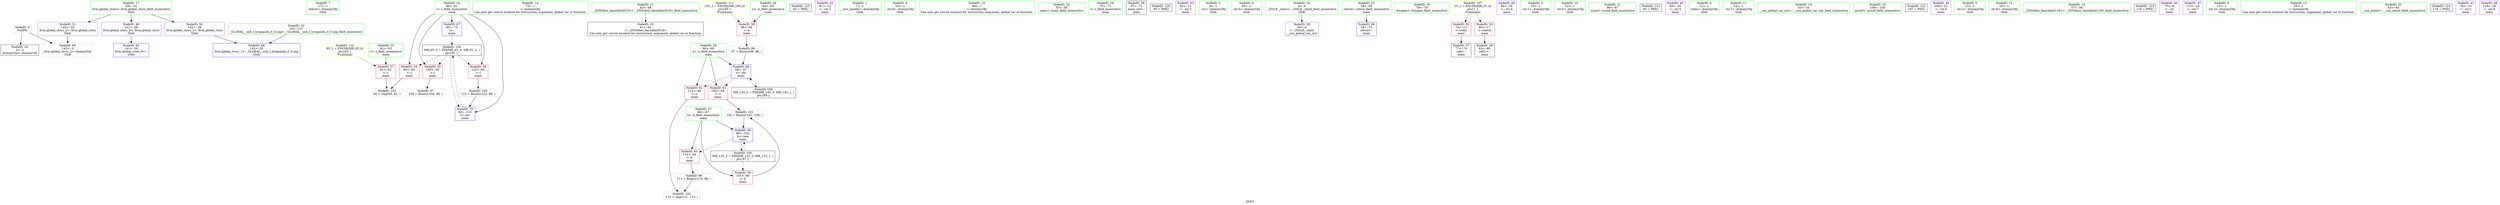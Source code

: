 digraph "SVFG" {
	label="SVFG";

	Node0x564fb68eb290 [shape=record,color=grey,label="{NodeID: 0\nNullPtr}"];
	Node0x564fb68eb290 -> Node0x564fb68fdb20[style=solid];
	Node0x564fb68eb290 -> Node0x564fb69005c0[style=solid];
	Node0x564fb68fc3d0 [shape=record,color=green,label="{NodeID: 7\n17\<--1\nstdout\<--dummyObj\nGlob }"];
	Node0x564fb68fe7a0 [shape=record,color=grey,label="{NodeID: 97\n105 = Binary(104, 98, )\n}"];
	Node0x564fb68fc900 [shape=record,color=green,label="{NodeID: 14\n73\<--1\n\<--dummyObj\nCan only get source location for instruction, argument, global var or function.}"];
	Node0x564fb69058d0 [shape=record,color=black,label="{NodeID: 104\nMR_6V_3 = PHI(MR_6V_4, MR_6V_2, )\npts\{61 \}\n}"];
	Node0x564fb69058d0 -> Node0x564fb68ffc70[style=dashed];
	Node0x564fb69058d0 -> Node0x564fb68ffd40[style=dashed];
	Node0x564fb69058d0 -> Node0x564fb68ffe10[style=dashed];
	Node0x564fb69058d0 -> Node0x564fb6900a00[style=dashed];
	Node0x564fb68fcf70 [shape=record,color=green,label="{NodeID: 21\n42\<--48\n_ZNSt8ios_base4InitD1Ev\<--_ZNSt8ios_base4InitD1Ev_field_insensitive\n}"];
	Node0x564fb68fcf70 -> Node0x564fb68fdc20[style=solid];
	Node0x564fb6907590 [shape=record,color=yellow,style=double,label="{NodeID: 111\n10V_1 = ENCHI(MR_10V_0)\npts\{65 \}\nFun[main]}"];
	Node0x564fb6907590 -> Node0x564fb68fffb0[style=dashed];
	Node0x564fb68fd580 [shape=record,color=green,label="{NodeID: 28\n68\<--69\nx\<--x_field_insensitive\nmain\n}"];
	Node0x564fb68fd580 -> Node0x564fb6900220[style=solid];
	Node0x564fb68fd580 -> Node0x564fb69002f0[style=solid];
	Node0x564fb68fd580 -> Node0x564fb6900860[style=solid];
	Node0x564fb68fdc20 [shape=record,color=black,label="{NodeID: 35\n41\<--42\n\<--_ZNSt8ios_base4InitD1Ev\nCan only get source location for instruction, argument, global var or function.}"];
	Node0x564fb690b540 [shape=record,color=black,label="{NodeID: 125\n40 = PHI()\n}"];
	Node0x564fb68fe200 [shape=record,color=purple,label="{NodeID: 42\n81\<--13\n\<--.str.2\nmain\n}"];
	Node0x564fb68ff7d0 [shape=record,color=purple,label="{NodeID: 49\n141\<--28\nllvm.global_ctors_0\<--llvm.global_ctors\nGlob }"];
	Node0x564fb68ff7d0 -> Node0x564fb69003c0[style=solid];
	Node0x564fb68ffe10 [shape=record,color=red,label="{NodeID: 56\n122\<--60\n\<--l\nmain\n}"];
	Node0x564fb68ffe10 -> Node0x564fb68fec20[style=solid];
	Node0x564fb69003c0 [shape=record,color=blue,label="{NodeID: 63\n141\<--29\nllvm.global_ctors_0\<--\nGlob }"];
	Node0x564fb6900a00 [shape=record,color=blue,label="{NodeID: 70\n60\<--123\nl\<--inc\nmain\n}"];
	Node0x564fb6900a00 -> Node0x564fb69058d0[style=dashed];
	Node0x564fb68eb320 [shape=record,color=green,label="{NodeID: 1\n7\<--1\n__dso_handle\<--dummyObj\nGlob }"];
	Node0x564fb68fc460 [shape=record,color=green,label="{NodeID: 8\n18\<--1\n.str.4\<--dummyObj\nGlob }"];
	Node0x564fb68fe920 [shape=record,color=grey,label="{NodeID: 98\n111 = Binary(110, 98, )\n}"];
	Node0x564fb68fe920 -> Node0x564fb6902df0[style=solid];
	Node0x564fb68fc9d0 [shape=record,color=green,label="{NodeID: 15\n98\<--1\n\<--dummyObj\nCan only get source location for instruction, argument, global var or function.}"];
	Node0x564fb6905dd0 [shape=record,color=black,label="{NodeID: 105\nMR_12V_2 = PHI(MR_12V_3, MR_12V_1, )\npts\{67 \}\n}"];
	Node0x564fb6905dd0 -> Node0x564fb6900080[style=dashed];
	Node0x564fb6905dd0 -> Node0x564fb6900930[style=dashed];
	Node0x564fb68fd070 [shape=record,color=green,label="{NodeID: 22\n55\<--56\nmain\<--main_field_insensitive\n}"];
	Node0x564fb68fd650 [shape=record,color=green,label="{NodeID: 29\n70\<--71\ni\<--i_field_insensitive\nmain\n}"];
	Node0x564fb68fdd20 [shape=record,color=black,label="{NodeID: 36\n57\<--73\nmain_ret\<--\nmain\n}"];
	Node0x564fb690b640 [shape=record,color=black,label="{NodeID: 126\n95 = PHI()\n}"];
	Node0x564fb68fe2d0 [shape=record,color=purple,label="{NodeID: 43\n82\<--15\n\<--.str.3\nmain\n}"];
	Node0x564fb68ff8d0 [shape=record,color=purple,label="{NodeID: 50\n142\<--28\nllvm.global_ctors_1\<--llvm.global_ctors\nGlob }"];
	Node0x564fb68ff8d0 -> Node0x564fb69004c0[style=solid];
	Node0x564fb68ffee0 [shape=record,color=red,label="{NodeID: 57\n91\<--62\n\<--t\nmain\n}"];
	Node0x564fb68ffee0 -> Node0x564fb6902f70[style=solid];
	Node0x564fb69004c0 [shape=record,color=blue,label="{NodeID: 64\n142\<--30\nllvm.global_ctors_1\<--_GLOBAL__sub_I_lympanda_0_0.cpp\nGlob }"];
	Node0x564fb68eb3b0 [shape=record,color=green,label="{NodeID: 2\n8\<--1\n.str\<--dummyObj\nGlob }"];
	Node0x564fb68fc4f0 [shape=record,color=green,label="{NodeID: 9\n20\<--1\n.str.5\<--dummyObj\nGlob }"];
	Node0x564fb68feaa0 [shape=record,color=grey,label="{NodeID: 99\n97 = Binary(98, 96, )\n}"];
	Node0x564fb68feaa0 -> Node0x564fb6900860[style=solid];
	Node0x564fb68fcaa0 [shape=record,color=green,label="{NodeID: 16\n4\<--6\n_ZStL8__ioinit\<--_ZStL8__ioinit_field_insensitive\nGlob }"];
	Node0x564fb68fcaa0 -> Node0x564fb68fdf90[style=solid];
	Node0x564fb69062d0 [shape=record,color=black,label="{NodeID: 106\nMR_14V_2 = PHI(MR_14V_3, MR_14V_1, )\npts\{69 \}\n}"];
	Node0x564fb69062d0 -> Node0x564fb6900860[style=dashed];
	Node0x564fb68fd170 [shape=record,color=green,label="{NodeID: 23\n58\<--59\nretval\<--retval_field_insensitive\nmain\n}"];
	Node0x564fb68fd170 -> Node0x564fb69006c0[style=solid];
	Node0x564fb68fd720 [shape=record,color=green,label="{NodeID: 30\n78\<--79\nfreopen\<--freopen_field_insensitive\n}"];
	Node0x564fb68fddf0 [shape=record,color=black,label="{NodeID: 37\n77\<--74\ncall\<--\nmain\n}"];
	Node0x564fb68fe3a0 [shape=record,color=purple,label="{NodeID: 44\n84\<--18\n\<--.str.4\nmain\n}"];
	Node0x564fb68ff9d0 [shape=record,color=purple,label="{NodeID: 51\n143\<--28\nllvm.global_ctors_2\<--llvm.global_ctors\nGlob }"];
	Node0x564fb68ff9d0 -> Node0x564fb69005c0[style=solid];
	Node0x564fb68fffb0 [shape=record,color=red,label="{NodeID: 58\n96\<--64\n\<--n\nmain\n}"];
	Node0x564fb68fffb0 -> Node0x564fb68feaa0[style=solid];
	Node0x564fb69005c0 [shape=record,color=blue, style = dotted,label="{NodeID: 65\n143\<--3\nllvm.global_ctors_2\<--dummyVal\nGlob }"];
	Node0x564fb68eb440 [shape=record,color=green,label="{NodeID: 3\n10\<--1\n.str.1\<--dummyObj\nGlob }"];
	Node0x564fb68fc5c0 [shape=record,color=green,label="{NodeID: 10\n22\<--1\n.str.6\<--dummyObj\nGlob }"];
	Node0x564fb68fec20 [shape=record,color=grey,label="{NodeID: 100\n123 = Binary(122, 98, )\n}"];
	Node0x564fb68fec20 -> Node0x564fb6900a00[style=solid];
	Node0x564fb68fcb70 [shape=record,color=green,label="{NodeID: 17\n28\<--32\nllvm.global_ctors\<--llvm.global_ctors_field_insensitive\nGlob }"];
	Node0x564fb68fcb70 -> Node0x564fb68ff7d0[style=solid];
	Node0x564fb68fcb70 -> Node0x564fb68ff8d0[style=solid];
	Node0x564fb68fcb70 -> Node0x564fb68ff9d0[style=solid];
	Node0x564fb69067d0 [shape=record,color=yellow,style=double,label="{NodeID: 107\n2V_1 = ENCHI(MR_2V_0)\npts\{1 \}\nFun[main]}"];
	Node0x564fb69067d0 -> Node0x564fb68ffad0[style=dashed];
	Node0x564fb69067d0 -> Node0x564fb68ffba0[style=dashed];
	Node0x564fb68fd240 [shape=record,color=green,label="{NodeID: 24\n60\<--61\nl\<--l_field_insensitive\nmain\n}"];
	Node0x564fb68fd240 -> Node0x564fb68ffc70[style=solid];
	Node0x564fb68fd240 -> Node0x564fb68ffd40[style=solid];
	Node0x564fb68fd240 -> Node0x564fb68ffe10[style=solid];
	Node0x564fb68fd240 -> Node0x564fb6900790[style=solid];
	Node0x564fb68fd240 -> Node0x564fb6900a00[style=solid];
	Node0x564fb68fd820 [shape=record,color=green,label="{NodeID: 31\n86\<--87\nscanf\<--scanf_field_insensitive\n}"];
	Node0x564fb67945e0 [shape=record,color=black,label="{NodeID: 121\n85 = PHI()\n}"];
	Node0x564fb68fdec0 [shape=record,color=black,label="{NodeID: 38\n83\<--80\ncall1\<--\nmain\n}"];
	Node0x564fb68fe470 [shape=record,color=purple,label="{NodeID: 45\n94\<--20\n\<--.str.5\nmain\n}"];
	Node0x564fb68ffad0 [shape=record,color=red,label="{NodeID: 52\n74\<--12\n\<--stdin\nmain\n}"];
	Node0x564fb68ffad0 -> Node0x564fb68fddf0[style=solid];
	Node0x564fb6900080 [shape=record,color=red,label="{NodeID: 59\n101\<--66\n\<--k\nmain\n}"];
	Node0x564fb6900080 -> Node0x564fb68feda0[style=solid];
	Node0x564fb69006c0 [shape=record,color=blue,label="{NodeID: 66\n58\<--73\nretval\<--\nmain\n}"];
	Node0x564fb68fba20 [shape=record,color=green,label="{NodeID: 4\n12\<--1\nstdin\<--dummyObj\nGlob }"];
	Node0x564fb68fc690 [shape=record,color=green,label="{NodeID: 11\n24\<--1\n.str.7\<--dummyObj\nGlob }"];
	Node0x564fb68feda0 [shape=record,color=grey,label="{NodeID: 101\n102 = Binary(101, 100, )\n}"];
	Node0x564fb68feda0 -> Node0x564fb6900930[style=solid];
	Node0x564fb68fcc70 [shape=record,color=green,label="{NodeID: 18\n33\<--34\n__cxx_global_var_init\<--__cxx_global_var_init_field_insensitive\n}"];
	Node0x564fb68fd310 [shape=record,color=green,label="{NodeID: 25\n62\<--63\nt\<--t_field_insensitive\nmain\n}"];
	Node0x564fb68fd310 -> Node0x564fb68ffee0[style=solid];
	Node0x564fb68fd920 [shape=record,color=green,label="{NodeID: 32\n108\<--109\nprintf\<--printf_field_insensitive\n}"];
	Node0x564fb690b240 [shape=record,color=black,label="{NodeID: 122\n107 = PHI()\n}"];
	Node0x564fb68fdf90 [shape=record,color=purple,label="{NodeID: 39\n39\<--4\n\<--_ZStL8__ioinit\n__cxx_global_var_init\n}"];
	Node0x564fb68fe540 [shape=record,color=purple,label="{NodeID: 46\n106\<--22\n\<--.str.6\nmain\n}"];
	Node0x564fb68ffba0 [shape=record,color=red,label="{NodeID: 53\n80\<--17\n\<--stdout\nmain\n}"];
	Node0x564fb68ffba0 -> Node0x564fb68fdec0[style=solid];
	Node0x564fb6900150 [shape=record,color=red,label="{NodeID: 60\n110\<--66\n\<--k\nmain\n}"];
	Node0x564fb6900150 -> Node0x564fb68fe920[style=solid];
	Node0x564fb6900790 [shape=record,color=blue,label="{NodeID: 67\n60\<--73\nl\<--\nmain\n}"];
	Node0x564fb6900790 -> Node0x564fb69058d0[style=dashed];
	Node0x564fb68fbab0 [shape=record,color=green,label="{NodeID: 5\n13\<--1\n.str.2\<--dummyObj\nGlob }"];
	Node0x564fb68fc760 [shape=record,color=green,label="{NodeID: 12\n26\<--1\n.str.8\<--dummyObj\nGlob }"];
	Node0x564fb6902df0 [shape=record,color=grey,label="{NodeID: 102\n113 = cmp(111, 112, )\n}"];
	Node0x564fb68fcd70 [shape=record,color=green,label="{NodeID: 19\n37\<--38\n_ZNSt8ios_base4InitC1Ev\<--_ZNSt8ios_base4InitC1Ev_field_insensitive\n}"];
	Node0x564fb68fd3e0 [shape=record,color=green,label="{NodeID: 26\n64\<--65\nn\<--n_field_insensitive\nmain\n}"];
	Node0x564fb68fd3e0 -> Node0x564fb68fffb0[style=solid];
	Node0x564fb68fda20 [shape=record,color=green,label="{NodeID: 33\n30\<--137\n_GLOBAL__sub_I_lympanda_0_0.cpp\<--_GLOBAL__sub_I_lympanda_0_0.cpp_field_insensitive\n}"];
	Node0x564fb68fda20 -> Node0x564fb69004c0[style=solid];
	Node0x564fb690b340 [shape=record,color=black,label="{NodeID: 123\n116 = PHI()\n}"];
	Node0x564fb68fe060 [shape=record,color=purple,label="{NodeID: 40\n75\<--8\n\<--.str\nmain\n}"];
	Node0x564fb68fe610 [shape=record,color=purple,label="{NodeID: 47\n115\<--24\n\<--.str.7\nmain\n}"];
	Node0x564fb68ffc70 [shape=record,color=red,label="{NodeID: 54\n90\<--60\n\<--l\nmain\n}"];
	Node0x564fb68ffc70 -> Node0x564fb6902f70[style=solid];
	Node0x564fb6900220 [shape=record,color=red,label="{NodeID: 61\n100\<--68\n\<--x\nmain\n}"];
	Node0x564fb6900220 -> Node0x564fb68feda0[style=solid];
	Node0x564fb6900860 [shape=record,color=blue,label="{NodeID: 68\n68\<--97\nx\<--shl\nmain\n}"];
	Node0x564fb6900860 -> Node0x564fb6900220[style=dashed];
	Node0x564fb6900860 -> Node0x564fb69002f0[style=dashed];
	Node0x564fb6900860 -> Node0x564fb69062d0[style=dashed];
	Node0x564fb68fbb40 [shape=record,color=green,label="{NodeID: 6\n15\<--1\n.str.3\<--dummyObj\nGlob }"];
	Node0x564fb68fc830 [shape=record,color=green,label="{NodeID: 13\n29\<--1\n\<--dummyObj\nCan only get source location for instruction, argument, global var or function.}"];
	Node0x564fb6902f70 [shape=record,color=grey,label="{NodeID: 103\n92 = cmp(90, 91, )\n}"];
	Node0x564fb68fce70 [shape=record,color=green,label="{NodeID: 20\n43\<--44\n__cxa_atexit\<--__cxa_atexit_field_insensitive\n}"];
	Node0x564fb69074b0 [shape=record,color=yellow,style=double,label="{NodeID: 110\n8V_1 = ENCHI(MR_8V_0)\npts\{63 \}\nFun[main]}"];
	Node0x564fb69074b0 -> Node0x564fb68ffee0[style=dashed];
	Node0x564fb68fd4b0 [shape=record,color=green,label="{NodeID: 27\n66\<--67\nk\<--k_field_insensitive\nmain\n}"];
	Node0x564fb68fd4b0 -> Node0x564fb6900080[style=solid];
	Node0x564fb68fd4b0 -> Node0x564fb6900150[style=solid];
	Node0x564fb68fd4b0 -> Node0x564fb6900930[style=solid];
	Node0x564fb68fdb20 [shape=record,color=black,label="{NodeID: 34\n2\<--3\ndummyVal\<--dummyVal\n}"];
	Node0x564fb690b440 [shape=record,color=black,label="{NodeID: 124\n119 = PHI()\n}"];
	Node0x564fb68fe130 [shape=record,color=purple,label="{NodeID: 41\n76\<--10\n\<--.str.1\nmain\n}"];
	Node0x564fb68ff700 [shape=record,color=purple,label="{NodeID: 48\n118\<--26\n\<--.str.8\nmain\n}"];
	Node0x564fb68ffd40 [shape=record,color=red,label="{NodeID: 55\n104\<--60\n\<--l\nmain\n}"];
	Node0x564fb68ffd40 -> Node0x564fb68fe7a0[style=solid];
	Node0x564fb69002f0 [shape=record,color=red,label="{NodeID: 62\n112\<--68\n\<--x\nmain\n}"];
	Node0x564fb69002f0 -> Node0x564fb6902df0[style=solid];
	Node0x564fb6900930 [shape=record,color=blue,label="{NodeID: 69\n66\<--102\nk\<--rem\nmain\n}"];
	Node0x564fb6900930 -> Node0x564fb6900150[style=dashed];
	Node0x564fb6900930 -> Node0x564fb6905dd0[style=dashed];
}
